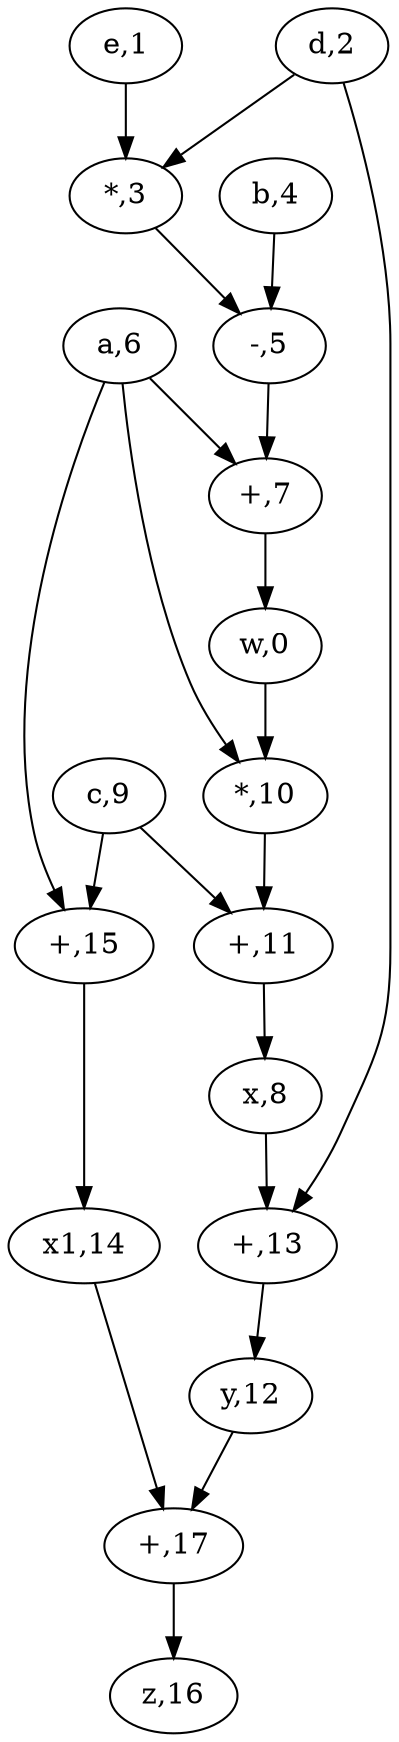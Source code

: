 digraph DFG {
    "0x138e05e50" [label="w,0"];
    "0x138e05e50" -> "0x138e06590";
    "0x138e06590" [label="*,10"];
    "0x138e06590" -> "0x138e066c0";
    "0x138e066c0" [label="+,11"];
    "0x138e066c0" -> "0x138e062c0";
    "0x138e062c0" [label="x,8"];
    "0x138e062c0" -> "0x138e06650";
    "0x138e06650" [label="+,13"];
    "0x138e06650" -> "0x138e06700";
    "0x138e06700" [label="y,12"];
    "0x138e06700" -> "0x138e06890";
    "0x138e06890" [label="+,17"];
    "0x138e06890" -> "0x138e06820";
    "0x138e06820" [label="z,16"];
    "0x138e060f0" [label="e,1"];
    "0x138e060f0" -> "0x138e061d0";
    "0x138e061d0" [label="*,3"];
    "0x138e061d0" -> "0x138e06390";
    "0x138e06390" [label="-,5"];
    "0x138e06390" -> "0x138e06450";
    "0x138e06450" [label="+,7"];
    "0x138e06450" -> "0x138e05e50";
    "0x138e06130" [label="d,2"];
    "0x138e06130" -> "0x138e061d0";
    "0x138e06130" -> "0x138e06650";
    "0x138e06210" [label="b,4"];
    "0x138e06210" -> "0x138e06390";
    "0x138e063e0" [label="a,6"];
    "0x138e063e0" -> "0x138e06450";
    "0x138e063e0" -> "0x138e06590";
    "0x138e063e0" -> "0x138e067a0";
    "0x138e067a0" [label="+,15"];
    "0x138e067a0" -> "0x138e06760";
    "0x138e06760" [label="x1,14"];
    "0x138e06760" -> "0x138e06890";
    "0x138e06250" [label="c,9"];
    "0x138e06250" -> "0x138e066c0";
    "0x138e06250" -> "0x138e067a0";
}
